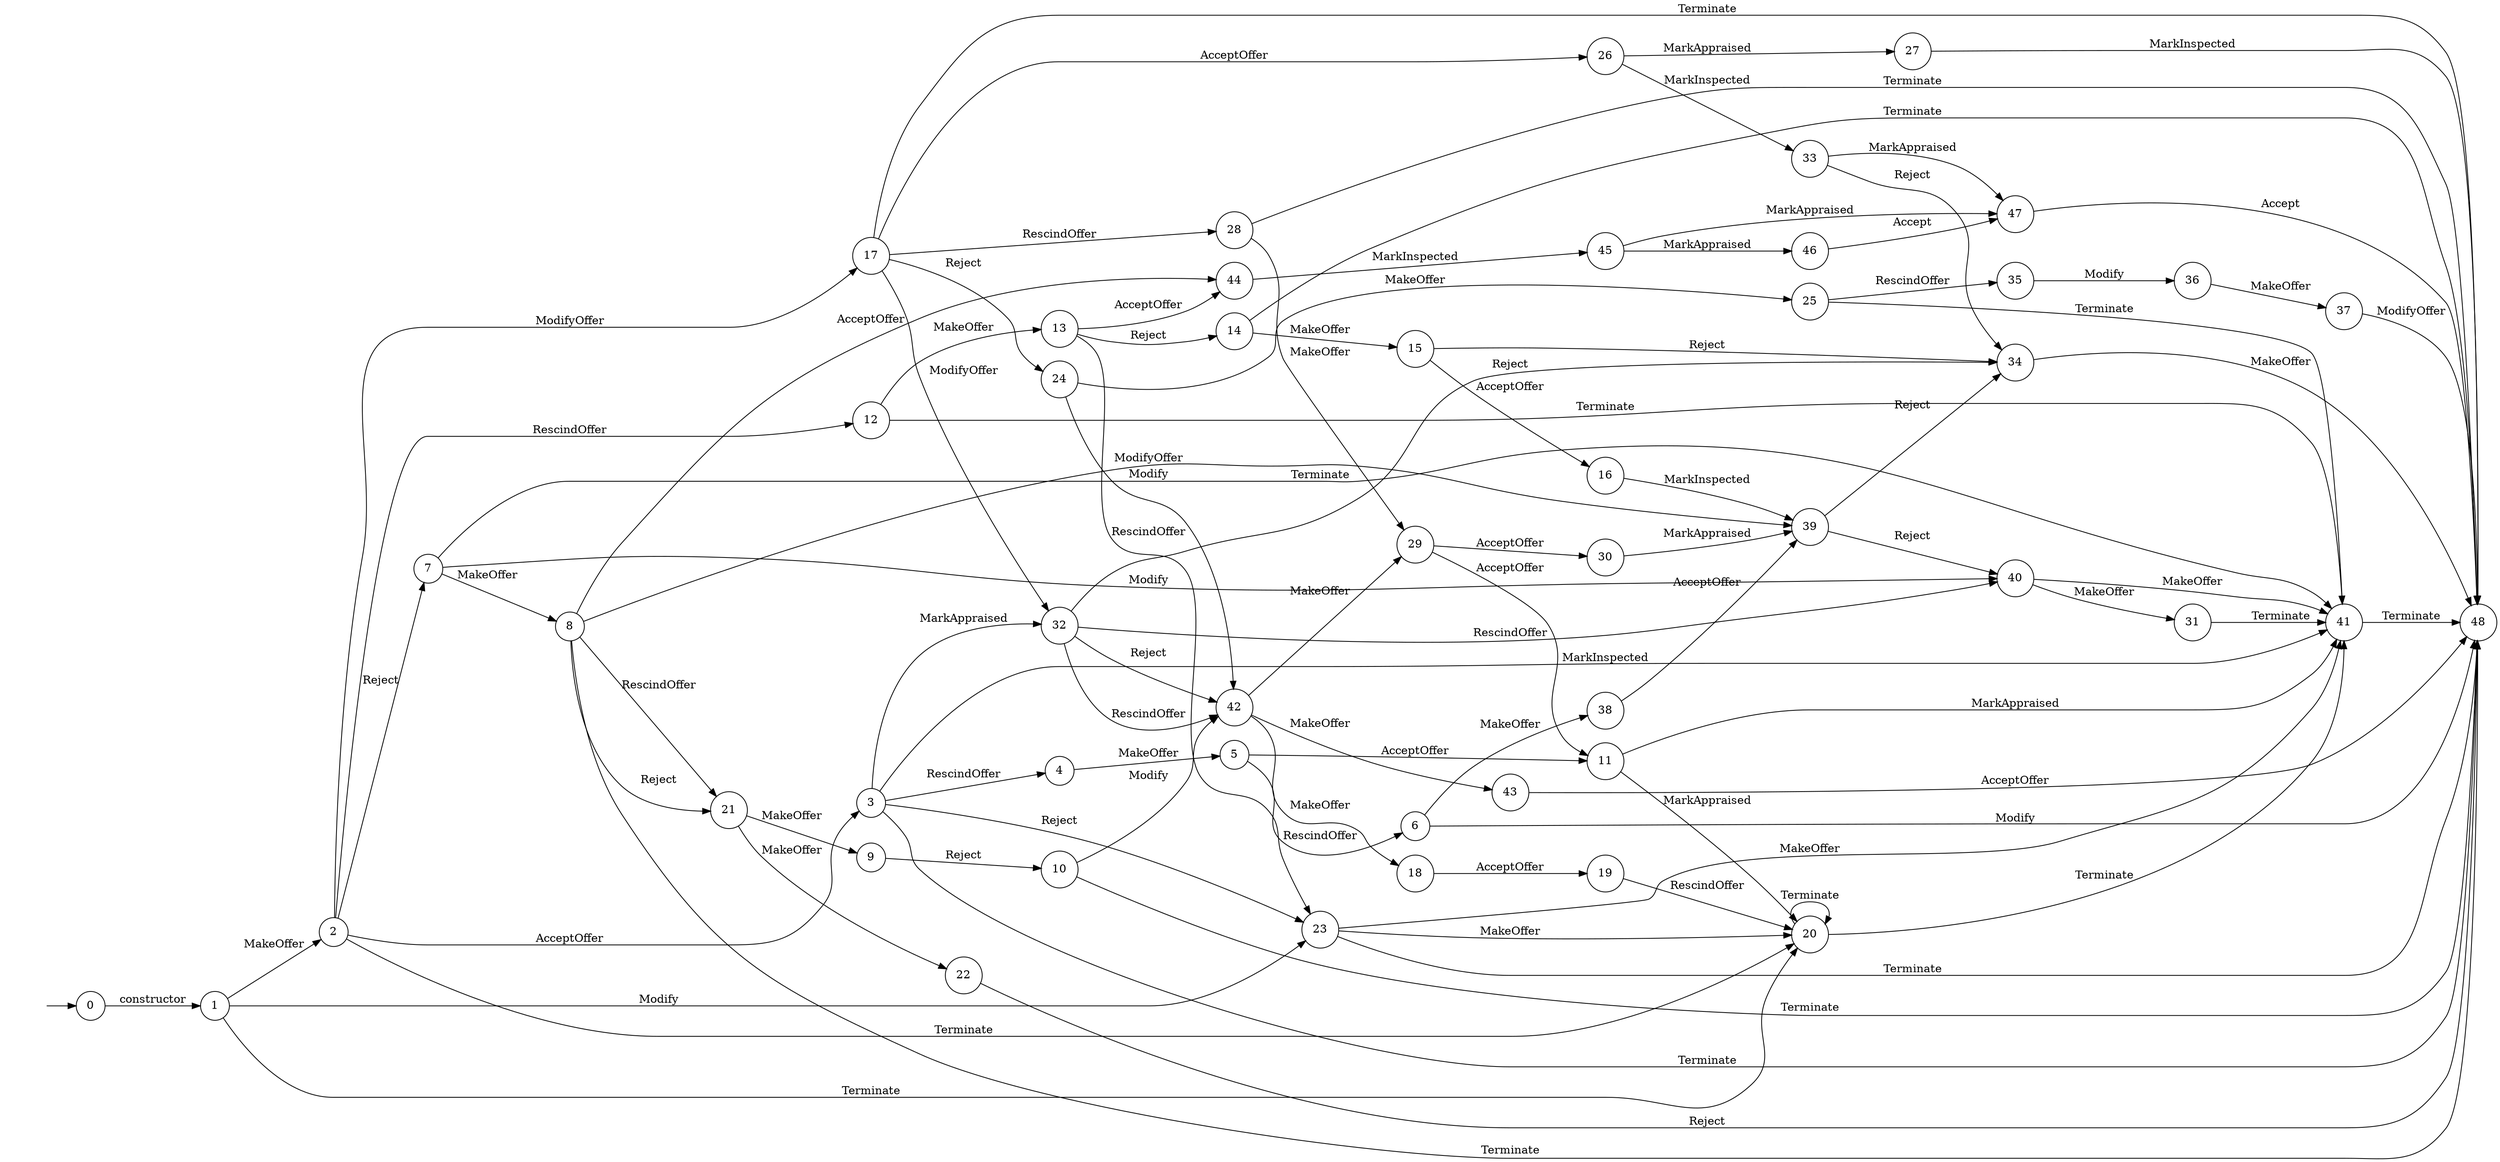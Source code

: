 digraph "Dapp-Automata-data/fuzzer/testnetdata-model-rq1/AssetTransfer/Ktail-2" {
	graph [rankdir=LR]
	"" [label="" shape=plaintext]
	34 [label=34 shape=circle]
	21 [label=21 shape=circle]
	23 [label=23 shape=circle]
	43 [label=43 shape=circle]
	48 [label=48 shape=circle]
	37 [label=37 shape=circle]
	35 [label=35 shape=circle]
	42 [label=42 shape=circle]
	9 [label=9 shape=circle]
	6 [label=6 shape=circle]
	32 [label=32 shape=circle]
	26 [label=26 shape=circle]
	8 [label=8 shape=circle]
	13 [label=13 shape=circle]
	1 [label=1 shape=circle]
	27 [label=27 shape=circle]
	25 [label=25 shape=circle]
	0 [label=0 shape=circle]
	14 [label=14 shape=circle]
	44 [label=44 shape=circle]
	36 [label=36 shape=circle]
	31 [label=31 shape=circle]
	2 [label=2 shape=circle]
	20 [label=20 shape=circle]
	5 [label=5 shape=circle]
	10 [label=10 shape=circle]
	15 [label=15 shape=circle]
	18 [label=18 shape=circle]
	33 [label=33 shape=circle]
	11 [label=11 shape=circle]
	29 [label=29 shape=circle]
	16 [label=16 shape=circle]
	7 [label=7 shape=circle]
	22 [label=22 shape=circle]
	47 [label=47 shape=circle]
	45 [label=45 shape=circle]
	46 [label=46 shape=circle]
	38 [label=38 shape=circle]
	39 [label=39 shape=circle]
	28 [label=28 shape=circle]
	12 [label=12 shape=circle]
	17 [label=17 shape=circle]
	4 [label=4 shape=circle]
	19 [label=19 shape=circle]
	40 [label=40 shape=circle]
	3 [label=3 shape=circle]
	24 [label=24 shape=circle]
	30 [label=30 shape=circle]
	41 [label=41 shape=circle]
	"" -> 0 [label=""]
	0 -> 1 [label=constructor]
	1 -> 2 [label=MakeOffer]
	1 -> 23 [label=Modify]
	1 -> 20 [label=Terminate]
	2 -> 3 [label=AcceptOffer]
	2 -> 7 [label=Reject]
	2 -> 12 [label=RescindOffer]
	2 -> 17 [label=ModifyOffer]
	2 -> 20 [label=Terminate]
	3 -> 4 [label=RescindOffer]
	3 -> 23 [label=Reject]
	3 -> 32 [label=MarkAppraised]
	3 -> 41 [label=MarkInspected]
	3 -> 48 [label=Terminate]
	4 -> 5 [label=MakeOffer]
	5 -> 6 [label=RescindOffer]
	5 -> 11 [label=AcceptOffer]
	6 -> 38 [label=MakeOffer]
	6 -> 48 [label=Modify]
	7 -> 8 [label=MakeOffer]
	7 -> 40 [label=Modify]
	7 -> 41 [label=Terminate]
	8 -> 21 [label=RescindOffer]
	8 -> 44 [label=AcceptOffer]
	8 -> 21 [label=Reject]
	8 -> 39 [label=ModifyOffer]
	8 -> 48 [label=Terminate]
	9 -> 10 [label=Reject]
	10 -> 42 [label=Modify]
	10 -> 48 [label=Terminate]
	11 -> 20 [label=MarkAppraised]
	11 -> 41 [label=MarkAppraised]
	12 -> 13 [label=MakeOffer]
	12 -> 41 [label=Terminate]
	13 -> 14 [label=Reject]
	13 -> 23 [label=RescindOffer]
	13 -> 44 [label=AcceptOffer]
	14 -> 15 [label=MakeOffer]
	14 -> 48 [label=Terminate]
	15 -> 16 [label=AcceptOffer]
	15 -> 34 [label=Reject]
	17 -> 24 [label=Reject]
	17 -> 26 [label=AcceptOffer]
	17 -> 28 [label=RescindOffer]
	17 -> 32 [label=ModifyOffer]
	17 -> 48 [label=Terminate]
	18 -> 19 [label=AcceptOffer]
	19 -> 20 [label=RescindOffer]
	20 -> 20 [label=Terminate]
	20 -> 41 [label=Terminate]
	21 -> 22 [label=MakeOffer]
	21 -> 9 [label=MakeOffer]
	23 -> 20 [label=MakeOffer]
	23 -> 41 [label=MakeOffer]
	23 -> 48 [label=Terminate]
	24 -> 25 [label=MakeOffer]
	24 -> 42 [label=Modify]
	25 -> 35 [label=RescindOffer]
	25 -> 41 [label=Terminate]
	26 -> 27 [label=MarkAppraised]
	26 -> 33 [label=MarkInspected]
	28 -> 29 [label=MakeOffer]
	28 -> 48 [label=Terminate]
	29 -> 11 [label=AcceptOffer]
	29 -> 30 [label=AcceptOffer]
	32 -> 40 [label=RescindOffer]
	32 -> 42 [label=RescindOffer]
	32 -> 34 [label=Reject]
	32 -> 42 [label=Reject]
	33 -> 34 [label=Reject]
	33 -> 47 [label=MarkAppraised]
	35 -> 36 [label=Modify]
	36 -> 37 [label=MakeOffer]
	38 -> 39 [label=AcceptOffer]
	39 -> 34 [label=Reject]
	39 -> 40 [label=Reject]
	40 -> 41 [label=MakeOffer]
	40 -> 31 [label=MakeOffer]
	42 -> 18 [label=MakeOffer]
	42 -> 43 [label=MakeOffer]
	42 -> 29 [label=MakeOffer]
	44 -> 45 [label=MarkInspected]
	45 -> 47 [label=MarkAppraised]
	45 -> 46 [label=MarkAppraised]
	46 -> 47 [label=Accept]
	47 -> 48 [label=Accept]
	16 -> 39 [label=MarkInspected]
	30 -> 39 [label=MarkAppraised]
	31 -> 41 [label=Terminate]
	27 -> 48 [label=MarkInspected]
	22 -> 48 [label=Reject]
	43 -> 48 [label=AcceptOffer]
	37 -> 48 [label=ModifyOffer]
	41 -> 48 [label=Terminate]
	34 -> 48 [label=MakeOffer]
}

